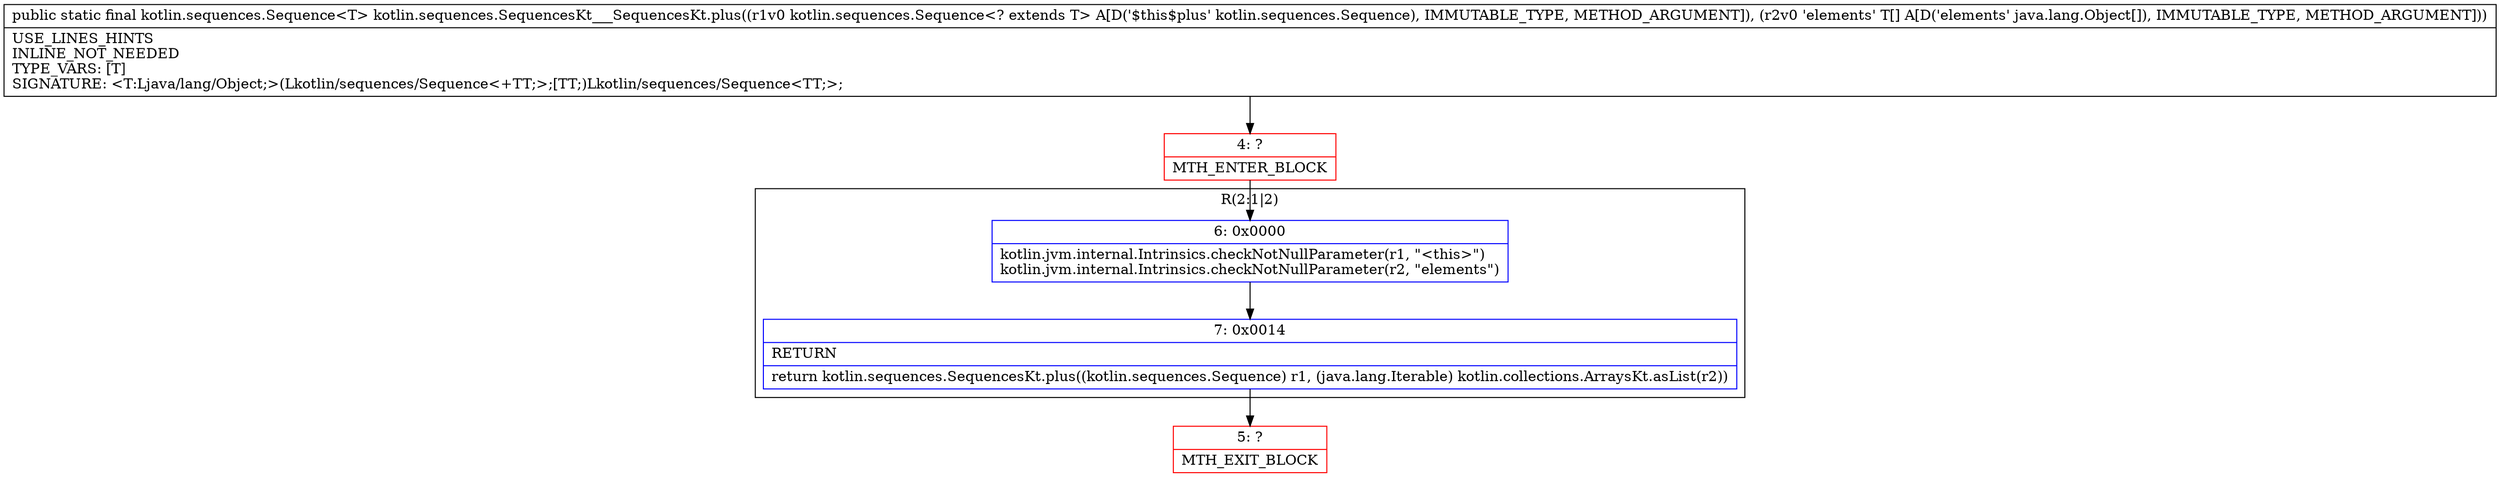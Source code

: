 digraph "CFG forkotlin.sequences.SequencesKt___SequencesKt.plus(Lkotlin\/sequences\/Sequence;[Ljava\/lang\/Object;)Lkotlin\/sequences\/Sequence;" {
subgraph cluster_Region_1510785744 {
label = "R(2:1|2)";
node [shape=record,color=blue];
Node_6 [shape=record,label="{6\:\ 0x0000|kotlin.jvm.internal.Intrinsics.checkNotNullParameter(r1, \"\<this\>\")\lkotlin.jvm.internal.Intrinsics.checkNotNullParameter(r2, \"elements\")\l}"];
Node_7 [shape=record,label="{7\:\ 0x0014|RETURN\l|return kotlin.sequences.SequencesKt.plus((kotlin.sequences.Sequence) r1, (java.lang.Iterable) kotlin.collections.ArraysKt.asList(r2))\l}"];
}
Node_4 [shape=record,color=red,label="{4\:\ ?|MTH_ENTER_BLOCK\l}"];
Node_5 [shape=record,color=red,label="{5\:\ ?|MTH_EXIT_BLOCK\l}"];
MethodNode[shape=record,label="{public static final kotlin.sequences.Sequence\<T\> kotlin.sequences.SequencesKt___SequencesKt.plus((r1v0 kotlin.sequences.Sequence\<? extends T\> A[D('$this$plus' kotlin.sequences.Sequence), IMMUTABLE_TYPE, METHOD_ARGUMENT]), (r2v0 'elements' T[] A[D('elements' java.lang.Object[]), IMMUTABLE_TYPE, METHOD_ARGUMENT]))  | USE_LINES_HINTS\lINLINE_NOT_NEEDED\lTYPE_VARS: [T]\lSIGNATURE: \<T:Ljava\/lang\/Object;\>(Lkotlin\/sequences\/Sequence\<+TT;\>;[TT;)Lkotlin\/sequences\/Sequence\<TT;\>;\l}"];
MethodNode -> Node_4;Node_6 -> Node_7;
Node_7 -> Node_5;
Node_4 -> Node_6;
}

